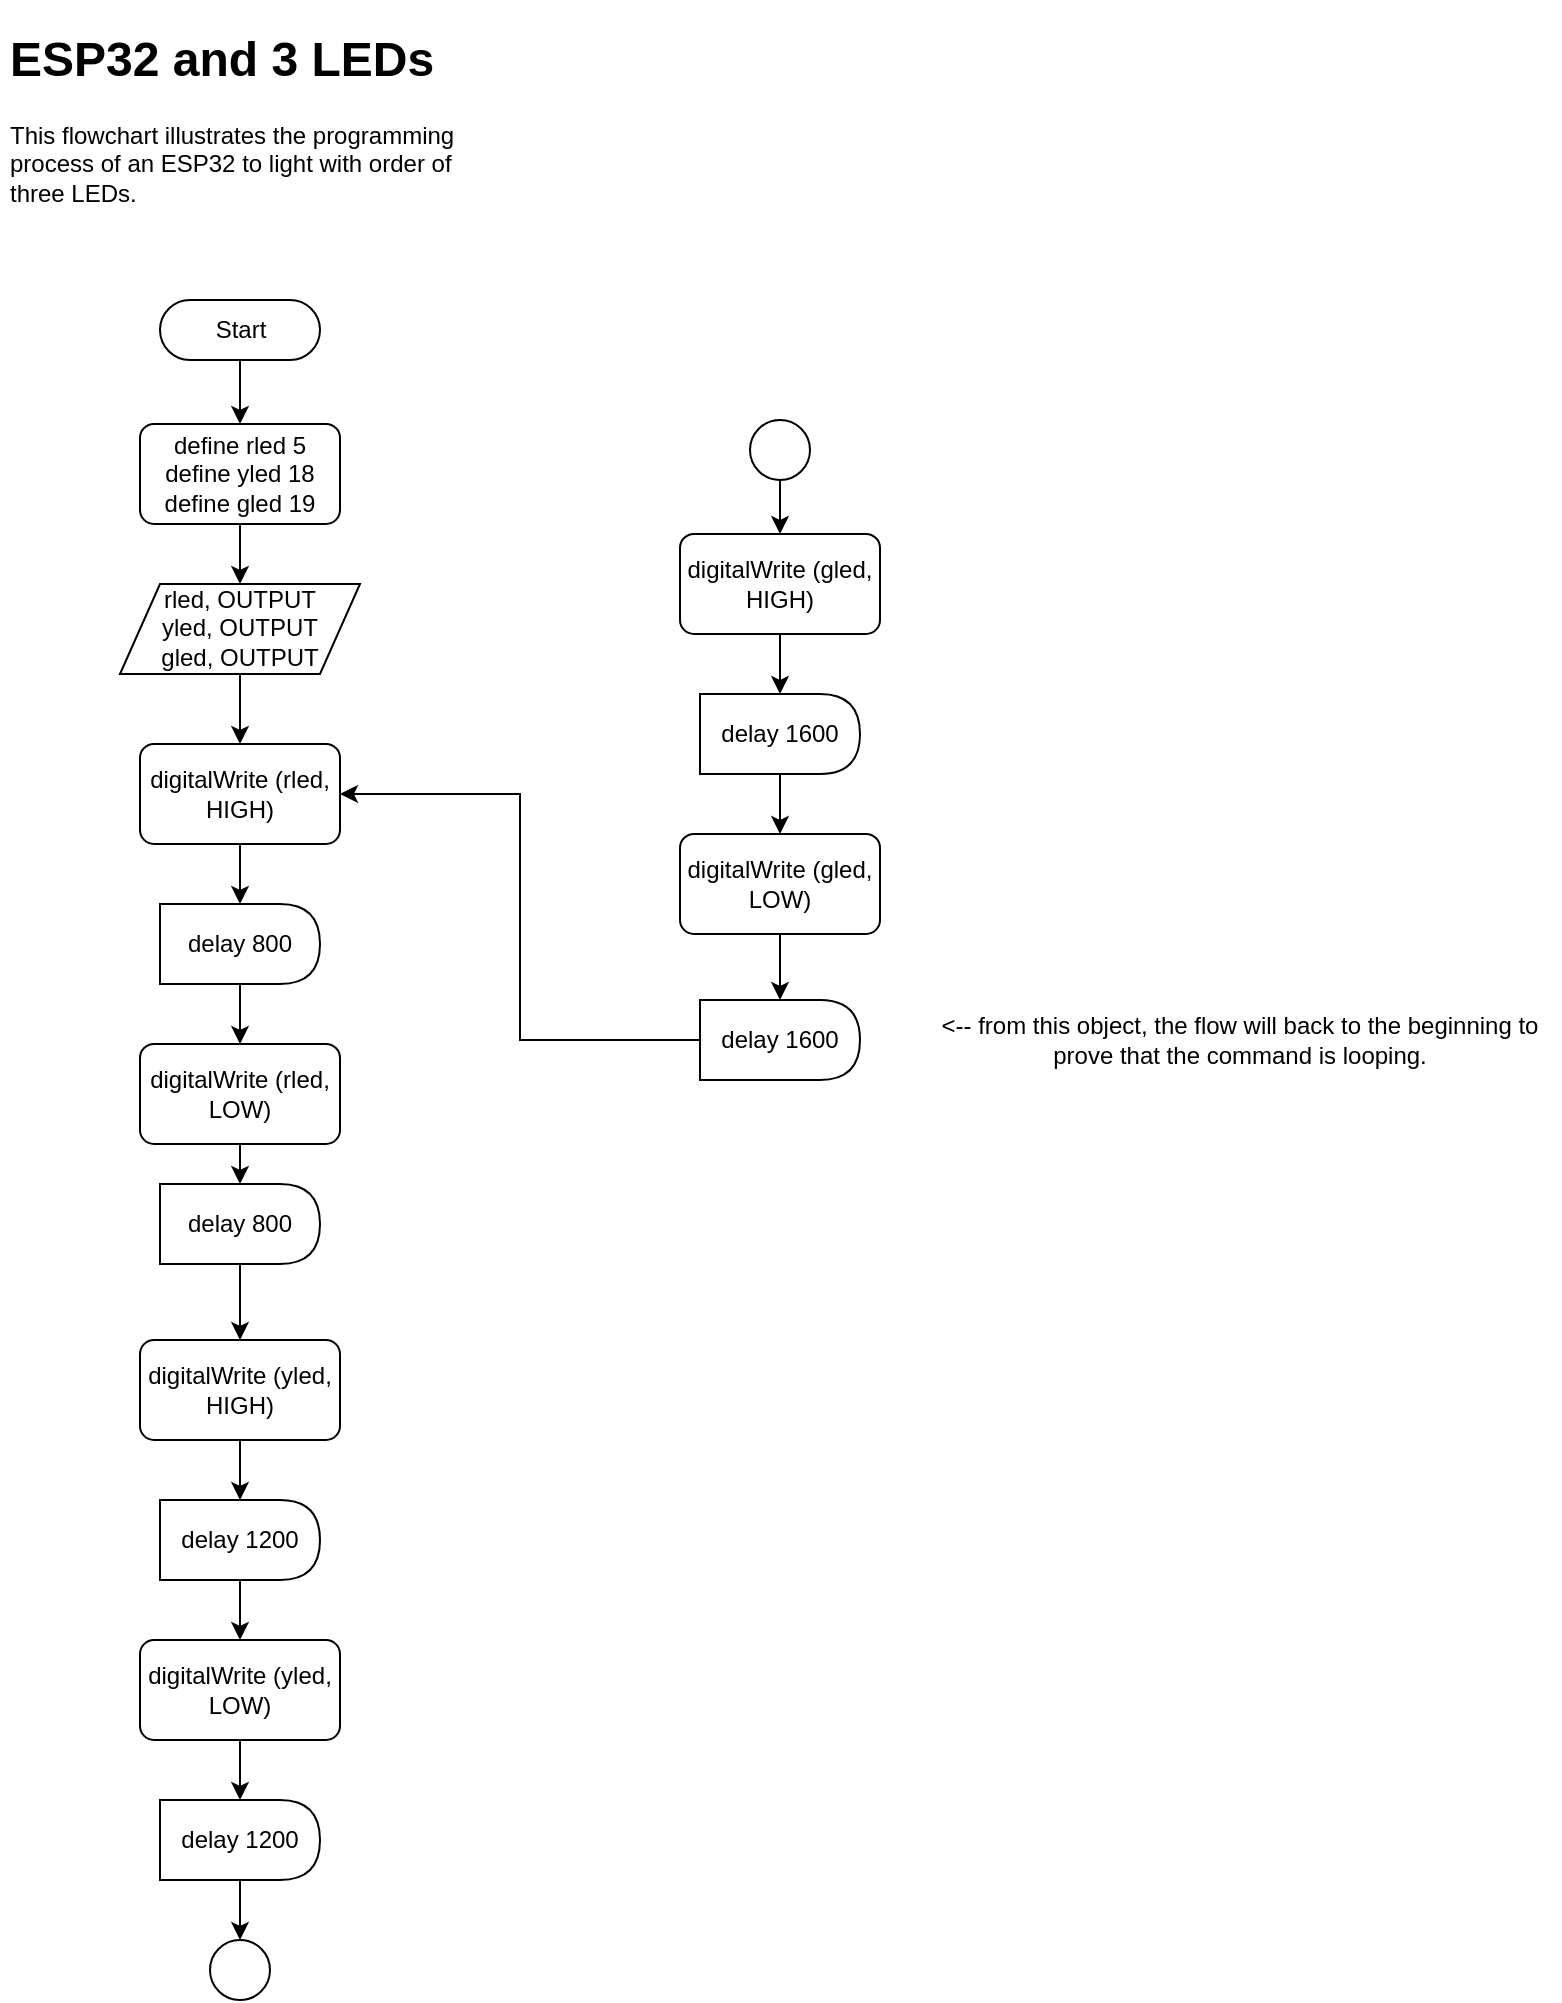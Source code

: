 <mxfile version="21.1.4" type="github">
  <diagram name="Page-1" id="zQqQiGpM7OhdZJrF4J4z">
    <mxGraphModel dx="1194" dy="566" grid="1" gridSize="10" guides="1" tooltips="1" connect="1" arrows="1" fold="1" page="1" pageScale="1" pageWidth="850" pageHeight="1100" math="0" shadow="0">
      <root>
        <mxCell id="0" />
        <mxCell id="1" parent="0" />
        <mxCell id="sVoT1eoxVnCFGdgfDP2G-1" value="Start" style="html=1;dashed=0;whitespace=wrap;shape=mxgraph.dfd.start" parent="1" vertex="1">
          <mxGeometry x="120" y="180" width="80" height="30" as="geometry" />
        </mxCell>
        <mxCell id="sVoT1eoxVnCFGdgfDP2G-3" value="rled, OUTPUT&lt;br&gt;yled, OUTPUT&lt;br&gt;gled, OUTPUT" style="shape=parallelogram;perimeter=parallelogramPerimeter;whiteSpace=wrap;html=1;fixedSize=1;" parent="1" vertex="1">
          <mxGeometry x="100" y="321.99" width="120" height="45" as="geometry" />
        </mxCell>
        <mxCell id="sVoT1eoxVnCFGdgfDP2G-4" value="define rled 5&lt;br&gt;define yled 18&lt;br&gt;define gled 19" style="rounded=1;whiteSpace=wrap;html=1;absoluteArcSize=1;arcSize=14;strokeWidth=1;" parent="1" vertex="1">
          <mxGeometry x="110" y="241.99" width="100" height="50" as="geometry" />
        </mxCell>
        <mxCell id="sVoT1eoxVnCFGdgfDP2G-5" value="digitalWrite (rled, HIGH)" style="rounded=1;whiteSpace=wrap;html=1;absoluteArcSize=1;arcSize=14;strokeWidth=1;" parent="1" vertex="1">
          <mxGeometry x="110" y="401.99" width="100" height="50" as="geometry" />
        </mxCell>
        <mxCell id="sVoT1eoxVnCFGdgfDP2G-6" value="delay 800" style="shape=delay;whiteSpace=wrap;html=1;strokeWidth=1;" parent="1" vertex="1">
          <mxGeometry x="120" y="481.99" width="80" height="40" as="geometry" />
        </mxCell>
        <mxCell id="sVoT1eoxVnCFGdgfDP2G-7" value="digitalWrite (rled, LOW)" style="rounded=1;whiteSpace=wrap;html=1;absoluteArcSize=1;arcSize=14;strokeWidth=1;" parent="1" vertex="1">
          <mxGeometry x="110" y="551.99" width="100" height="50" as="geometry" />
        </mxCell>
        <mxCell id="sVoT1eoxVnCFGdgfDP2G-8" value="delay 800" style="shape=delay;whiteSpace=wrap;html=1;strokeWidth=1;" parent="1" vertex="1">
          <mxGeometry x="120" y="621.99" width="80" height="40" as="geometry" />
        </mxCell>
        <mxCell id="sVoT1eoxVnCFGdgfDP2G-9" value="" style="endArrow=classic;html=1;rounded=0;entryX=0.5;entryY=0;entryDx=0;entryDy=0;exitX=0.5;exitY=0.5;exitDx=0;exitDy=15;exitPerimeter=0;" parent="1" source="sVoT1eoxVnCFGdgfDP2G-1" target="sVoT1eoxVnCFGdgfDP2G-4" edge="1">
          <mxGeometry width="50" height="50" relative="1" as="geometry">
            <mxPoint x="160" y="170" as="sourcePoint" />
            <mxPoint x="450" y="361.99" as="targetPoint" />
          </mxGeometry>
        </mxCell>
        <mxCell id="sVoT1eoxVnCFGdgfDP2G-10" value="" style="endArrow=classic;html=1;rounded=0;exitX=0.5;exitY=1;exitDx=0;exitDy=0;entryX=0.5;entryY=0;entryDx=0;entryDy=0;" parent="1" source="sVoT1eoxVnCFGdgfDP2G-4" target="sVoT1eoxVnCFGdgfDP2G-3" edge="1">
          <mxGeometry width="50" height="50" relative="1" as="geometry">
            <mxPoint x="170" y="221.99" as="sourcePoint" />
            <mxPoint x="170" y="251.99" as="targetPoint" />
          </mxGeometry>
        </mxCell>
        <mxCell id="sVoT1eoxVnCFGdgfDP2G-11" value="" style="endArrow=classic;html=1;rounded=0;exitX=0.5;exitY=1;exitDx=0;exitDy=0;entryX=0.5;entryY=0;entryDx=0;entryDy=0;" parent="1" source="sVoT1eoxVnCFGdgfDP2G-3" target="sVoT1eoxVnCFGdgfDP2G-5" edge="1">
          <mxGeometry width="50" height="50" relative="1" as="geometry">
            <mxPoint x="180" y="231.99" as="sourcePoint" />
            <mxPoint x="180" y="261.99" as="targetPoint" />
          </mxGeometry>
        </mxCell>
        <mxCell id="sVoT1eoxVnCFGdgfDP2G-12" value="" style="endArrow=classic;html=1;rounded=0;exitX=0.5;exitY=1;exitDx=0;exitDy=0;entryX=0.5;entryY=0;entryDx=0;entryDy=0;" parent="1" source="sVoT1eoxVnCFGdgfDP2G-5" target="sVoT1eoxVnCFGdgfDP2G-6" edge="1">
          <mxGeometry width="50" height="50" relative="1" as="geometry">
            <mxPoint x="190" y="241.99" as="sourcePoint" />
            <mxPoint x="190" y="271.99" as="targetPoint" />
          </mxGeometry>
        </mxCell>
        <mxCell id="sVoT1eoxVnCFGdgfDP2G-13" value="" style="endArrow=classic;html=1;rounded=0;exitX=0.5;exitY=1;exitDx=0;exitDy=0;entryX=0.5;entryY=0;entryDx=0;entryDy=0;" parent="1" source="sVoT1eoxVnCFGdgfDP2G-6" target="sVoT1eoxVnCFGdgfDP2G-7" edge="1">
          <mxGeometry width="50" height="50" relative="1" as="geometry">
            <mxPoint x="200" y="251.99" as="sourcePoint" />
            <mxPoint x="200" y="281.99" as="targetPoint" />
          </mxGeometry>
        </mxCell>
        <mxCell id="sVoT1eoxVnCFGdgfDP2G-14" value="" style="endArrow=classic;html=1;rounded=0;exitX=0.5;exitY=1;exitDx=0;exitDy=0;entryX=0.5;entryY=0;entryDx=0;entryDy=0;" parent="1" source="sVoT1eoxVnCFGdgfDP2G-7" target="sVoT1eoxVnCFGdgfDP2G-8" edge="1">
          <mxGeometry width="50" height="50" relative="1" as="geometry">
            <mxPoint x="210" y="261.99" as="sourcePoint" />
            <mxPoint x="210" y="291.99" as="targetPoint" />
          </mxGeometry>
        </mxCell>
        <mxCell id="sVoT1eoxVnCFGdgfDP2G-15" value="" style="endArrow=classic;html=1;rounded=0;exitX=0.5;exitY=1;exitDx=0;exitDy=0;entryX=0.5;entryY=0;entryDx=0;entryDy=0;" parent="1" source="sVoT1eoxVnCFGdgfDP2G-8" target="sVoT1eoxVnCFGdgfDP2G-18" edge="1">
          <mxGeometry width="50" height="50" relative="1" as="geometry">
            <mxPoint x="220" y="271.99" as="sourcePoint" />
            <mxPoint x="160" y="690" as="targetPoint" />
          </mxGeometry>
        </mxCell>
        <mxCell id="sVoT1eoxVnCFGdgfDP2G-16" value="&lt;h1&gt;ESP32 and 3 LEDs&lt;/h1&gt;&lt;p&gt;This flowchart illustrates the programming process of an ESP32 to light with order of three LEDs.&lt;/p&gt;" style="text;html=1;strokeColor=none;fillColor=none;spacing=5;spacingTop=-20;whiteSpace=wrap;overflow=hidden;rounded=0;" parent="1" vertex="1">
          <mxGeometry x="40" y="40" width="250" height="110" as="geometry" />
        </mxCell>
        <mxCell id="sVoT1eoxVnCFGdgfDP2G-18" value="digitalWrite (yled, HIGH)" style="rounded=1;whiteSpace=wrap;html=1;absoluteArcSize=1;arcSize=14;strokeWidth=1;" parent="1" vertex="1">
          <mxGeometry x="110" y="700" width="100" height="50" as="geometry" />
        </mxCell>
        <mxCell id="sVoT1eoxVnCFGdgfDP2G-19" value="delay 1200" style="shape=delay;whiteSpace=wrap;html=1;strokeWidth=1;" parent="1" vertex="1">
          <mxGeometry x="120" y="780" width="80" height="40" as="geometry" />
        </mxCell>
        <mxCell id="sVoT1eoxVnCFGdgfDP2G-20" value="digitalWrite (yled, LOW)" style="rounded=1;whiteSpace=wrap;html=1;absoluteArcSize=1;arcSize=14;strokeWidth=1;" parent="1" vertex="1">
          <mxGeometry x="110" y="850" width="100" height="50" as="geometry" />
        </mxCell>
        <mxCell id="sVoT1eoxVnCFGdgfDP2G-21" value="delay 1200" style="shape=delay;whiteSpace=wrap;html=1;strokeWidth=1;" parent="1" vertex="1">
          <mxGeometry x="120" y="930" width="80" height="40" as="geometry" />
        </mxCell>
        <mxCell id="sVoT1eoxVnCFGdgfDP2G-22" value="" style="endArrow=classic;html=1;rounded=0;exitX=0.5;exitY=1;exitDx=0;exitDy=0;entryX=0.5;entryY=0;entryDx=0;entryDy=0;" parent="1" source="sVoT1eoxVnCFGdgfDP2G-18" target="sVoT1eoxVnCFGdgfDP2G-19" edge="1">
          <mxGeometry width="50" height="50" relative="1" as="geometry">
            <mxPoint x="190" y="540" as="sourcePoint" />
            <mxPoint x="190" y="570" as="targetPoint" />
          </mxGeometry>
        </mxCell>
        <mxCell id="sVoT1eoxVnCFGdgfDP2G-23" value="" style="endArrow=classic;html=1;rounded=0;exitX=0.5;exitY=1;exitDx=0;exitDy=0;entryX=0.5;entryY=0;entryDx=0;entryDy=0;" parent="1" source="sVoT1eoxVnCFGdgfDP2G-19" target="sVoT1eoxVnCFGdgfDP2G-20" edge="1">
          <mxGeometry width="50" height="50" relative="1" as="geometry">
            <mxPoint x="200" y="550" as="sourcePoint" />
            <mxPoint x="200" y="580" as="targetPoint" />
          </mxGeometry>
        </mxCell>
        <mxCell id="sVoT1eoxVnCFGdgfDP2G-24" value="" style="endArrow=classic;html=1;rounded=0;exitX=0.5;exitY=1;exitDx=0;exitDy=0;entryX=0.5;entryY=0;entryDx=0;entryDy=0;" parent="1" source="sVoT1eoxVnCFGdgfDP2G-20" target="sVoT1eoxVnCFGdgfDP2G-21" edge="1">
          <mxGeometry width="50" height="50" relative="1" as="geometry">
            <mxPoint x="210" y="560" as="sourcePoint" />
            <mxPoint x="210" y="590" as="targetPoint" />
          </mxGeometry>
        </mxCell>
        <mxCell id="sVoT1eoxVnCFGdgfDP2G-32" value="" style="verticalLabelPosition=bottom;verticalAlign=top;html=1;shape=mxgraph.flowchart.on-page_reference;" parent="1" vertex="1">
          <mxGeometry x="145" y="1000" width="30" height="30" as="geometry" />
        </mxCell>
        <mxCell id="sVoT1eoxVnCFGdgfDP2G-33" value="" style="endArrow=classic;html=1;rounded=0;exitX=0.5;exitY=1;exitDx=0;exitDy=0;entryX=0.5;entryY=0;entryDx=0;entryDy=0;entryPerimeter=0;" parent="1" source="sVoT1eoxVnCFGdgfDP2G-21" target="sVoT1eoxVnCFGdgfDP2G-32" edge="1">
          <mxGeometry width="50" height="50" relative="1" as="geometry">
            <mxPoint x="170" y="830" as="sourcePoint" />
            <mxPoint x="170" y="860" as="targetPoint" />
          </mxGeometry>
        </mxCell>
        <mxCell id="sVoT1eoxVnCFGdgfDP2G-34" value="" style="verticalLabelPosition=bottom;verticalAlign=top;html=1;shape=mxgraph.flowchart.on-page_reference;" parent="1" vertex="1">
          <mxGeometry x="415" y="240" width="30" height="30" as="geometry" />
        </mxCell>
        <mxCell id="sVoT1eoxVnCFGdgfDP2G-35" value="" style="endArrow=classic;html=1;rounded=0;exitX=0.5;exitY=1;exitDx=0;exitDy=0;exitPerimeter=0;entryX=0.5;entryY=0;entryDx=0;entryDy=0;" parent="1" source="sVoT1eoxVnCFGdgfDP2G-34" target="sVoT1eoxVnCFGdgfDP2G-36" edge="1">
          <mxGeometry width="50" height="50" relative="1" as="geometry">
            <mxPoint x="170" y="377" as="sourcePoint" />
            <mxPoint x="290" y="300" as="targetPoint" />
          </mxGeometry>
        </mxCell>
        <mxCell id="sVoT1eoxVnCFGdgfDP2G-36" value="digitalWrite (gled, HIGH)" style="rounded=1;whiteSpace=wrap;html=1;absoluteArcSize=1;arcSize=14;strokeWidth=1;" parent="1" vertex="1">
          <mxGeometry x="380" y="296.99" width="100" height="50" as="geometry" />
        </mxCell>
        <mxCell id="sVoT1eoxVnCFGdgfDP2G-37" value="delay 1600" style="shape=delay;whiteSpace=wrap;html=1;strokeWidth=1;" parent="1" vertex="1">
          <mxGeometry x="390" y="376.99" width="80" height="40" as="geometry" />
        </mxCell>
        <mxCell id="sVoT1eoxVnCFGdgfDP2G-38" value="digitalWrite (gled, LOW)" style="rounded=1;whiteSpace=wrap;html=1;absoluteArcSize=1;arcSize=14;strokeWidth=1;" parent="1" vertex="1">
          <mxGeometry x="380" y="446.99" width="100" height="50" as="geometry" />
        </mxCell>
        <mxCell id="uzE5nHLCF9FJxtT-XRds-1" style="edgeStyle=orthogonalEdgeStyle;rounded=0;orthogonalLoop=1;jettySize=auto;html=1;exitX=0;exitY=0.5;exitDx=0;exitDy=0;entryX=1;entryY=0.5;entryDx=0;entryDy=0;" edge="1" parent="1" source="sVoT1eoxVnCFGdgfDP2G-39" target="sVoT1eoxVnCFGdgfDP2G-5">
          <mxGeometry relative="1" as="geometry" />
        </mxCell>
        <mxCell id="sVoT1eoxVnCFGdgfDP2G-39" value="delay 1600" style="shape=delay;whiteSpace=wrap;html=1;strokeWidth=1;" parent="1" vertex="1">
          <mxGeometry x="390" y="530" width="80" height="40" as="geometry" />
        </mxCell>
        <mxCell id="sVoT1eoxVnCFGdgfDP2G-40" value="" style="endArrow=classic;html=1;rounded=0;exitX=0.5;exitY=1;exitDx=0;exitDy=0;entryX=0.5;entryY=0;entryDx=0;entryDy=0;" parent="1" source="sVoT1eoxVnCFGdgfDP2G-36" target="sVoT1eoxVnCFGdgfDP2G-37" edge="1">
          <mxGeometry width="50" height="50" relative="1" as="geometry">
            <mxPoint x="460" y="136.99" as="sourcePoint" />
            <mxPoint x="460" y="166.99" as="targetPoint" />
          </mxGeometry>
        </mxCell>
        <mxCell id="sVoT1eoxVnCFGdgfDP2G-41" value="" style="endArrow=classic;html=1;rounded=0;exitX=0.5;exitY=1;exitDx=0;exitDy=0;entryX=0.5;entryY=0;entryDx=0;entryDy=0;" parent="1" source="sVoT1eoxVnCFGdgfDP2G-37" target="sVoT1eoxVnCFGdgfDP2G-38" edge="1">
          <mxGeometry width="50" height="50" relative="1" as="geometry">
            <mxPoint x="470" y="146.99" as="sourcePoint" />
            <mxPoint x="470" y="176.99" as="targetPoint" />
          </mxGeometry>
        </mxCell>
        <mxCell id="sVoT1eoxVnCFGdgfDP2G-42" value="" style="endArrow=classic;html=1;rounded=0;exitX=0.5;exitY=1;exitDx=0;exitDy=0;entryX=0.5;entryY=0;entryDx=0;entryDy=0;" parent="1" source="sVoT1eoxVnCFGdgfDP2G-38" target="sVoT1eoxVnCFGdgfDP2G-39" edge="1">
          <mxGeometry width="50" height="50" relative="1" as="geometry">
            <mxPoint x="480" y="156.99" as="sourcePoint" />
            <mxPoint x="480" y="186.99" as="targetPoint" />
          </mxGeometry>
        </mxCell>
        <mxCell id="uzE5nHLCF9FJxtT-XRds-2" value="&amp;lt;-- from this object, the flow will back to the beginning to prove that the command is looping." style="text;html=1;strokeColor=none;fillColor=none;align=center;verticalAlign=middle;whiteSpace=wrap;rounded=0;" vertex="1" parent="1">
          <mxGeometry x="500" y="535" width="320" height="30" as="geometry" />
        </mxCell>
      </root>
    </mxGraphModel>
  </diagram>
</mxfile>
